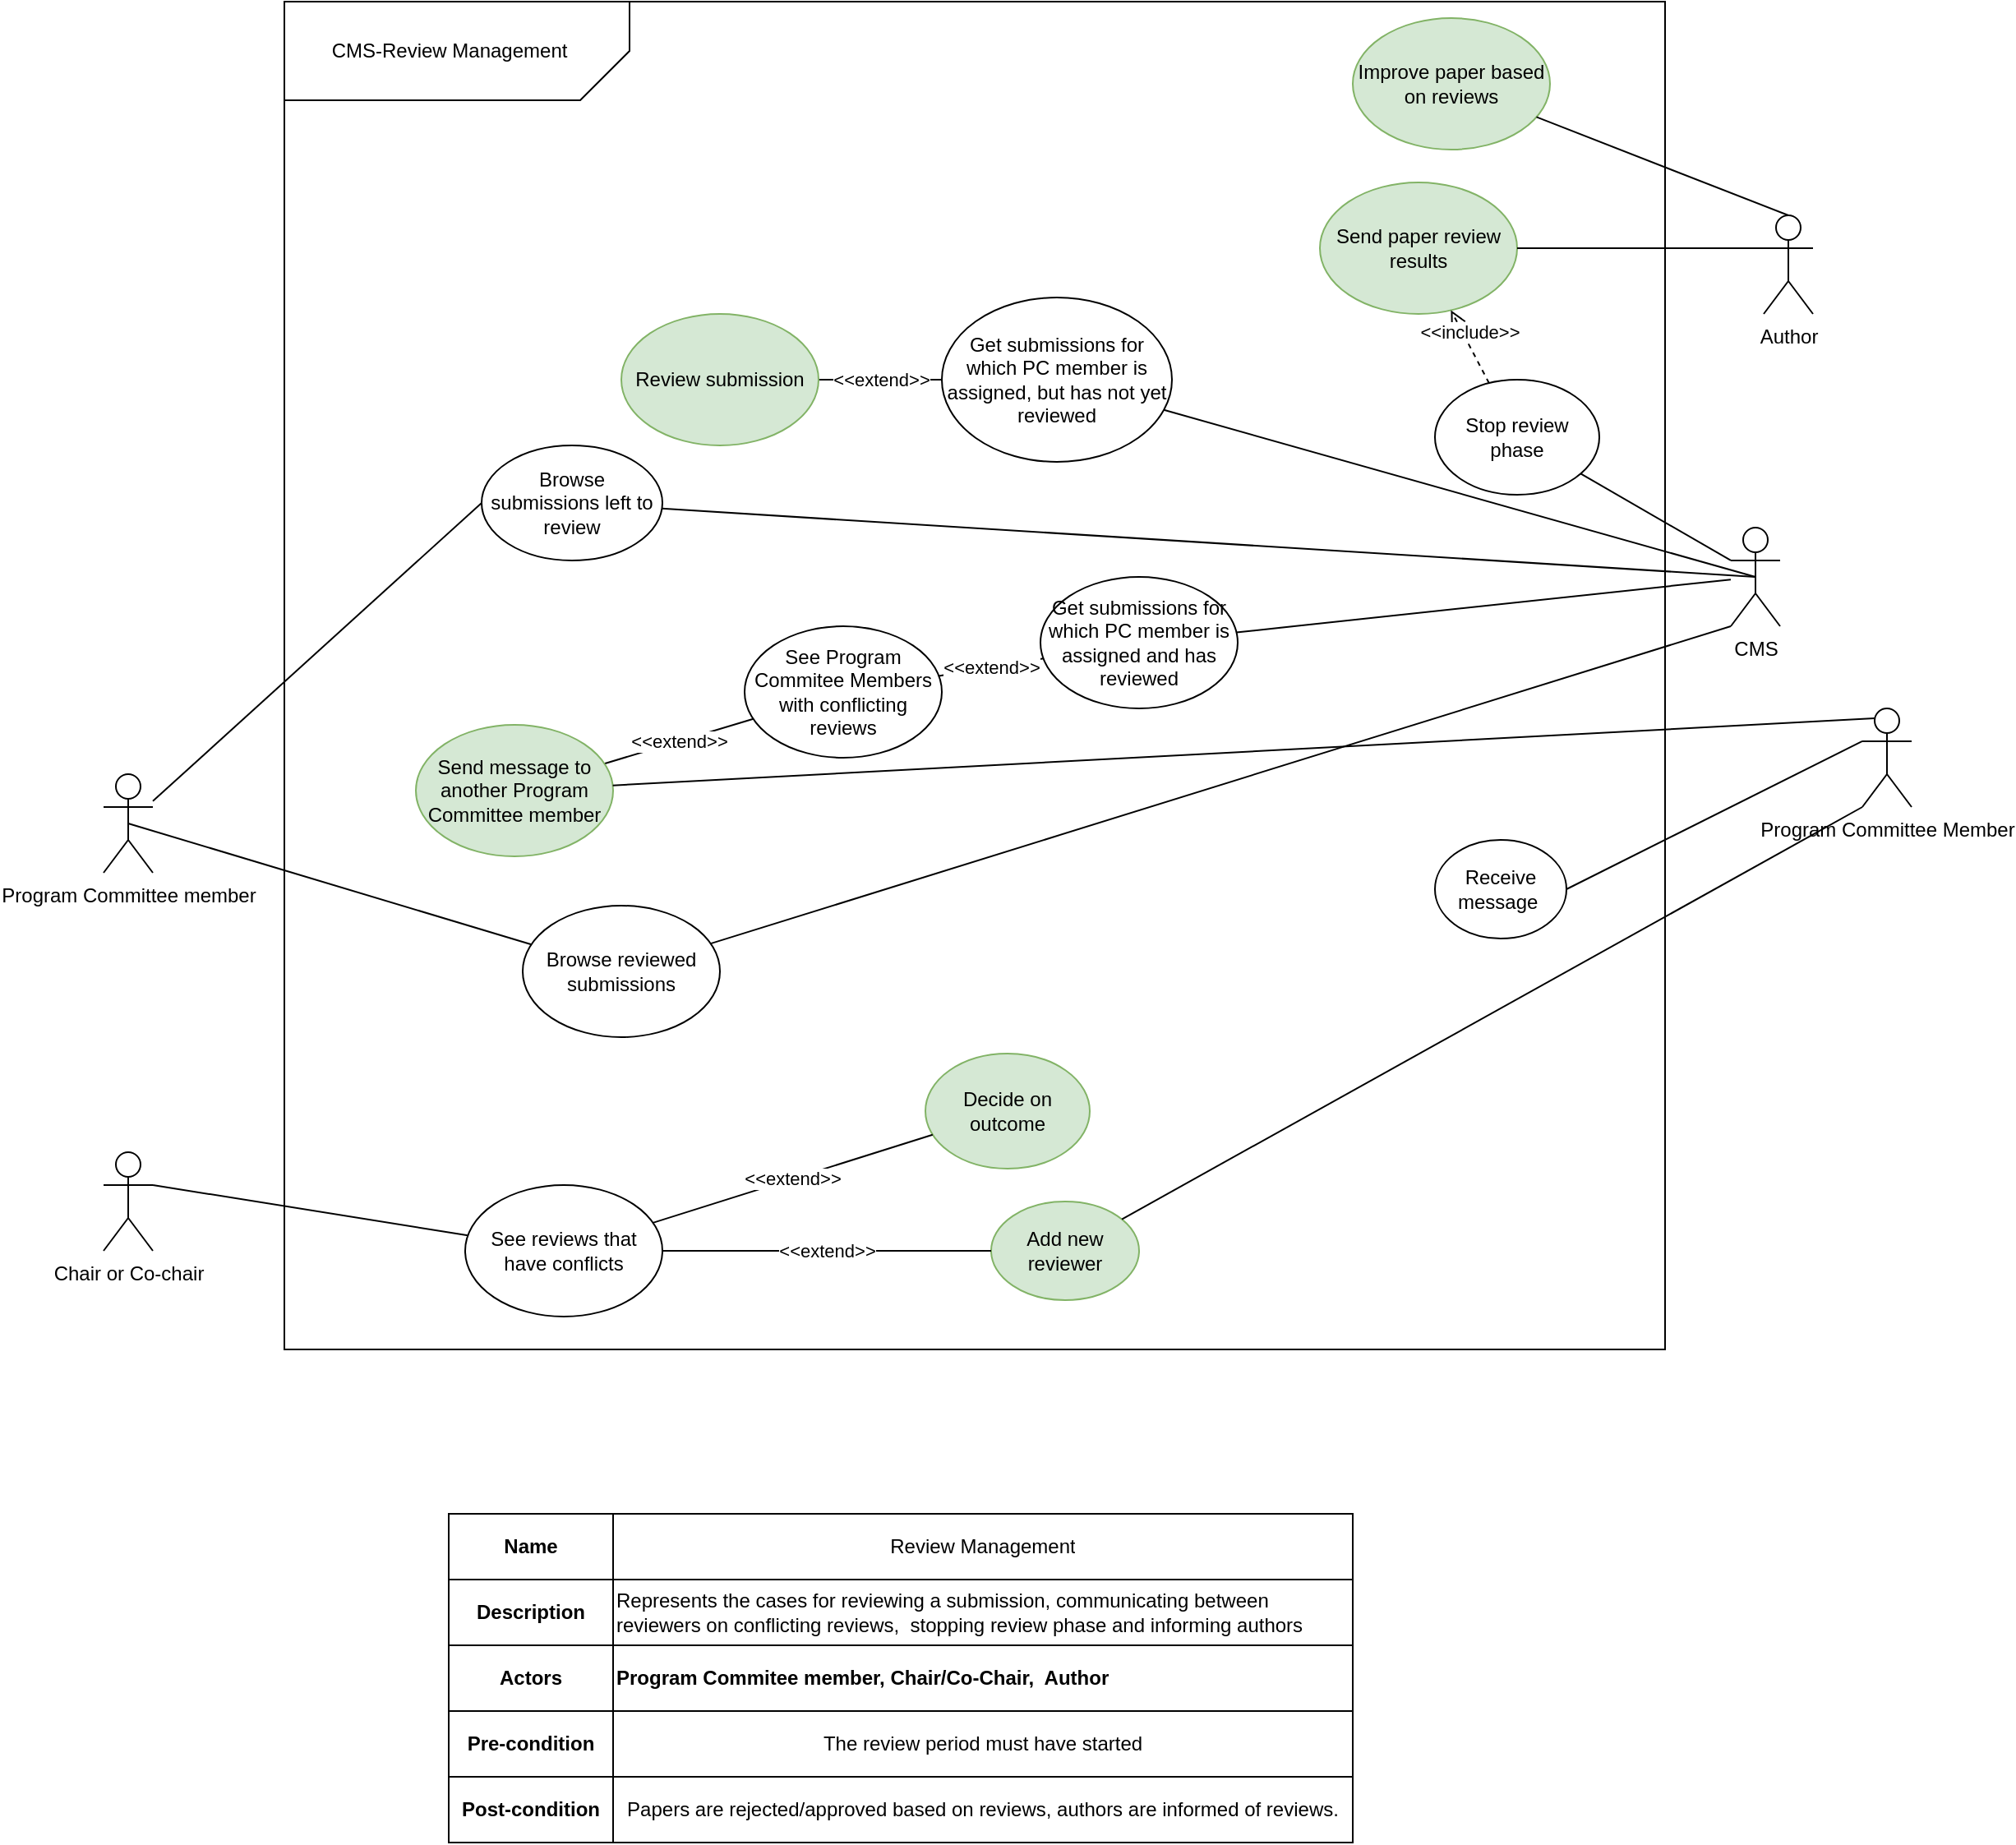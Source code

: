 <mxfile version="14.5.4" type="device"><diagram id="xhvt2LFHJjnRNs5IQC9b" name="Page-1"><mxGraphModel dx="1357" dy="1828" grid="1" gridSize="10" guides="1" tooltips="1" connect="1" arrows="1" fold="1" page="1" pageScale="1" pageWidth="850" pageHeight="1100" math="0" shadow="0"><root><mxCell id="0"/><mxCell id="1" parent="0"/><mxCell id="12" value="" style="rounded=0;whiteSpace=wrap;html=1;" parent="1" vertex="1"><mxGeometry x="220" y="-250" width="840" height="820" as="geometry"/></mxCell><mxCell id="2" value="Chair or Co-chair" style="shape=umlActor;verticalLabelPosition=bottom;verticalAlign=top;html=1;outlineConnect=0;" parent="1" vertex="1"><mxGeometry x="110" y="450" width="30" height="60" as="geometry"/></mxCell><mxCell id="3" value="Program Committee member" style="shape=umlActor;verticalLabelPosition=bottom;verticalAlign=top;html=1;outlineConnect=0;" parent="1" vertex="1"><mxGeometry x="110" y="220" width="30" height="60" as="geometry"/></mxCell><mxCell id="7" value="CMS" style="shape=umlActor;verticalLabelPosition=bottom;verticalAlign=top;html=1;outlineConnect=0;" parent="1" vertex="1"><mxGeometry x="1100" y="70" width="30" height="60" as="geometry"/></mxCell><mxCell id="13" value="Stop review phase" style="ellipse;whiteSpace=wrap;html=1;" parent="1" vertex="1"><mxGeometry x="920" y="-20" width="100" height="70" as="geometry"/></mxCell><mxCell id="16" value="Send paper review results" style="ellipse;whiteSpace=wrap;html=1;fillColor=#d5e8d4;strokeColor=#82b366;" parent="1" vertex="1"><mxGeometry x="850" y="-140" width="120" height="80" as="geometry"/></mxCell><mxCell id="17" value="&amp;lt;&amp;lt;include&amp;gt;&amp;gt;" style="html=1;verticalAlign=bottom;endArrow=open;dashed=1;endSize=8;" parent="1" source="13" target="16" edge="1"><mxGeometry relative="1" as="geometry"><mxPoint x="830" y="340" as="sourcePoint"/><mxPoint x="750" y="340" as="targetPoint"/></mxGeometry></mxCell><mxCell id="18" value="" style="endArrow=none;html=1;entryX=0;entryY=0.333;entryDx=0;entryDy=0;entryPerimeter=0;" parent="1" source="13" target="7" edge="1"><mxGeometry width="50" height="50" relative="1" as="geometry"><mxPoint x="860" y="230" as="sourcePoint"/><mxPoint x="910" y="180" as="targetPoint"/></mxGeometry></mxCell><mxCell id="20" value="" style="endArrow=none;html=1;exitX=0;exitY=0.333;exitDx=0;exitDy=0;exitPerimeter=0;" parent="1" source="38" target="16" edge="1"><mxGeometry width="50" height="50" relative="1" as="geometry"><mxPoint x="410" y="540" as="sourcePoint"/><mxPoint x="460" y="490" as="targetPoint"/></mxGeometry></mxCell><mxCell id="27" value="Program Committee Member" style="shape=umlActor;verticalLabelPosition=bottom;verticalAlign=top;html=1;outlineConnect=0;" parent="1" vertex="1"><mxGeometry x="1180" y="180" width="30" height="60" as="geometry"/></mxCell><mxCell id="29" value="Receive message&amp;nbsp;" style="ellipse;whiteSpace=wrap;html=1;" parent="1" vertex="1"><mxGeometry x="920" y="260" width="80" height="60" as="geometry"/></mxCell><mxCell id="30" value="" style="endArrow=none;html=1;entryX=0;entryY=0.333;entryDx=0;entryDy=0;entryPerimeter=0;exitX=1;exitY=0.5;exitDx=0;exitDy=0;" parent="1" source="29" target="27" edge="1"><mxGeometry width="50" height="50" relative="1" as="geometry"><mxPoint x="1050" y="180" as="sourcePoint"/><mxPoint x="1100" y="130" as="targetPoint"/></mxGeometry></mxCell><mxCell id="31" value="See reviews that have conflicts" style="ellipse;whiteSpace=wrap;html=1;" parent="1" vertex="1"><mxGeometry x="330" y="470" width="120" height="80" as="geometry"/></mxCell><mxCell id="32" value="" style="endArrow=none;html=1;exitX=1;exitY=0.333;exitDx=0;exitDy=0;exitPerimeter=0;" parent="1" source="2" target="31" edge="1"><mxGeometry width="50" height="50" relative="1" as="geometry"><mxPoint x="190" y="120" as="sourcePoint"/><mxPoint x="240" y="70" as="targetPoint"/></mxGeometry></mxCell><mxCell id="33" value="Decide on outcome" style="ellipse;whiteSpace=wrap;html=1;fillColor=#d5e8d4;strokeColor=#82b366;" parent="1" vertex="1"><mxGeometry x="610" y="390" width="100" height="70" as="geometry"/></mxCell><mxCell id="34" value="Add new reviewer" style="ellipse;whiteSpace=wrap;html=1;fillColor=#d5e8d4;strokeColor=#82b366;" parent="1" vertex="1"><mxGeometry x="650" y="480" width="90" height="60" as="geometry"/></mxCell><mxCell id="35" value="&amp;lt;&amp;lt;extend&amp;gt;&amp;gt;" style="endArrow=none;html=1;" parent="1" source="31" target="34" edge="1"><mxGeometry width="50" height="50" relative="1" as="geometry"><mxPoint x="380" y="100" as="sourcePoint"/><mxPoint x="430" y="50" as="targetPoint"/></mxGeometry></mxCell><mxCell id="36" value="&amp;lt;&amp;lt;extend&amp;gt;&amp;gt;" style="endArrow=none;html=1;" parent="1" source="31" target="33" edge="1"><mxGeometry width="50" height="50" relative="1" as="geometry"><mxPoint x="390" y="200" as="sourcePoint"/><mxPoint x="440" y="150" as="targetPoint"/></mxGeometry></mxCell><mxCell id="38" value="Author" style="shape=umlActor;verticalLabelPosition=bottom;verticalAlign=top;html=1;outlineConnect=0;" parent="1" vertex="1"><mxGeometry x="1120" y="-120" width="30" height="60" as="geometry"/></mxCell><mxCell id="39" value="Browse submissions left to review" style="ellipse;whiteSpace=wrap;html=1;" parent="1" vertex="1"><mxGeometry x="340" y="20" width="110" height="70" as="geometry"/></mxCell><mxCell id="44" value="Browse reviewed submissions" style="ellipse;whiteSpace=wrap;html=1;" parent="1" vertex="1"><mxGeometry x="365" y="300" width="120" height="80" as="geometry"/></mxCell><mxCell id="45" value="" style="endArrow=none;html=1;entryX=0;entryY=1;entryDx=0;entryDy=0;entryPerimeter=0;" parent="1" source="34" target="27" edge="1"><mxGeometry width="50" height="50" relative="1" as="geometry"><mxPoint x="710" y="110" as="sourcePoint"/><mxPoint x="760" y="60" as="targetPoint"/></mxGeometry></mxCell><mxCell id="46" value="" style="endArrow=none;html=1;entryX=0.5;entryY=0.5;entryDx=0;entryDy=0;entryPerimeter=0;" parent="1" source="44" target="3" edge="1"><mxGeometry width="50" height="50" relative="1" as="geometry"><mxPoint x="100" y="390" as="sourcePoint"/><mxPoint x="150" y="340" as="targetPoint"/></mxGeometry></mxCell><mxCell id="47" value="See Program Commitee Members with conflicting reviews" style="ellipse;whiteSpace=wrap;html=1;" parent="1" vertex="1"><mxGeometry x="500" y="130" width="120" height="80" as="geometry"/></mxCell><mxCell id="48" value="&amp;lt;&amp;lt;extend&amp;gt;&amp;gt;" style="endArrow=none;html=1;" parent="1" source="115" target="47" edge="1"><mxGeometry width="50" height="50" relative="1" as="geometry"><mxPoint x="450" y="260" as="sourcePoint"/><mxPoint x="700" y="260" as="targetPoint"/></mxGeometry></mxCell><mxCell id="49" value="&amp;lt;&amp;lt;extend&amp;gt;&amp;gt;" style="endArrow=none;html=1;" parent="1" source="47" target="50" edge="1"><mxGeometry width="50" height="50" relative="1" as="geometry"><mxPoint x="570" y="410" as="sourcePoint"/><mxPoint x="820" y="410" as="targetPoint"/></mxGeometry></mxCell><mxCell id="50" value="Send message to another Program Committee member" style="ellipse;whiteSpace=wrap;html=1;fillColor=#d5e8d4;strokeColor=#82b366;" parent="1" vertex="1"><mxGeometry x="300" y="190" width="120" height="80" as="geometry"/></mxCell><mxCell id="51" value="" style="endArrow=none;html=1;entryX=0.25;entryY=0.1;entryDx=0;entryDy=0;entryPerimeter=0;" parent="1" source="50" target="27" edge="1"><mxGeometry width="50" height="50" relative="1" as="geometry"><mxPoint x="460" y="330" as="sourcePoint"/><mxPoint x="510" y="280" as="targetPoint"/></mxGeometry></mxCell><mxCell id="52" value="" style="endArrow=none;html=1;entryX=0;entryY=0.5;entryDx=0;entryDy=0;" parent="1" source="3" target="39" edge="1"><mxGeometry width="50" height="50" relative="1" as="geometry"><mxPoint x="141" y="256.375" as="sourcePoint"/><mxPoint x="280.262" y="315.562" as="targetPoint"/></mxGeometry></mxCell><mxCell id="54" value="&amp;lt;&amp;lt;extend&amp;gt;&amp;gt;" style="endArrow=none;html=1;" parent="1" source="110" target="55" edge="1"><mxGeometry width="50" height="50" relative="1" as="geometry"><mxPoint x="190" y="170" as="sourcePoint"/><mxPoint x="500" y="320" as="targetPoint"/></mxGeometry></mxCell><mxCell id="55" value="Review submission" style="ellipse;whiteSpace=wrap;html=1;fillColor=#d5e8d4;strokeColor=#82b366;" parent="1" vertex="1"><mxGeometry x="425" y="-60" width="120" height="80" as="geometry"/></mxCell><mxCell id="85" value="" style="shape=table;html=1;whiteSpace=wrap;startSize=0;container=1;collapsible=0;childLayout=tableLayout;" parent="1" vertex="1"><mxGeometry x="320" y="670" width="550" height="200" as="geometry"/></mxCell><mxCell id="86" value="" style="shape=partialRectangle;html=1;whiteSpace=wrap;collapsible=0;dropTarget=0;pointerEvents=0;fillColor=none;top=0;left=0;bottom=0;right=0;points=[[0,0.5],[1,0.5]];portConstraint=eastwest;" parent="85" vertex="1"><mxGeometry width="550" height="40" as="geometry"/></mxCell><mxCell id="87" value="&lt;b&gt;Name&lt;/b&gt;" style="shape=partialRectangle;html=1;whiteSpace=wrap;connectable=0;overflow=hidden;fillColor=none;top=0;left=0;bottom=0;right=0;" parent="86" vertex="1"><mxGeometry width="100" height="40" as="geometry"/></mxCell><mxCell id="88" value="Review Management" style="shape=partialRectangle;html=1;whiteSpace=wrap;connectable=0;overflow=hidden;fillColor=none;top=0;left=0;bottom=0;right=0;" parent="86" vertex="1"><mxGeometry x="100" width="450" height="40" as="geometry"/></mxCell><mxCell id="89" value="" style="shape=partialRectangle;html=1;whiteSpace=wrap;collapsible=0;dropTarget=0;pointerEvents=0;fillColor=none;top=0;left=0;bottom=0;right=0;points=[[0,0.5],[1,0.5]];portConstraint=eastwest;" parent="85" vertex="1"><mxGeometry y="40" width="550" height="40" as="geometry"/></mxCell><mxCell id="90" value="&lt;b&gt;Description&lt;/b&gt;" style="shape=partialRectangle;html=1;whiteSpace=wrap;connectable=0;overflow=hidden;fillColor=none;top=0;left=0;bottom=0;right=0;" parent="89" vertex="1"><mxGeometry width="100" height="40" as="geometry"/></mxCell><mxCell id="91" value="Represents the cases for reviewing a submission, communicating between reviewers on conflicting reviews,&amp;nbsp; stopping review phase and informing authors" style="shape=partialRectangle;html=1;whiteSpace=wrap;connectable=0;overflow=hidden;fillColor=none;top=0;left=0;bottom=0;right=0;align=left;" parent="89" vertex="1"><mxGeometry x="100" width="450" height="40" as="geometry"/></mxCell><mxCell id="92" value="" style="shape=partialRectangle;html=1;whiteSpace=wrap;collapsible=0;dropTarget=0;pointerEvents=0;fillColor=none;top=0;left=0;bottom=0;right=0;points=[[0,0.5],[1,0.5]];portConstraint=eastwest;" parent="85" vertex="1"><mxGeometry y="80" width="550" height="40" as="geometry"/></mxCell><mxCell id="93" value="&lt;b&gt;Actors&lt;/b&gt;" style="shape=partialRectangle;html=1;whiteSpace=wrap;connectable=0;overflow=hidden;fillColor=none;top=0;left=0;bottom=0;right=0;" parent="92" vertex="1"><mxGeometry width="100" height="40" as="geometry"/></mxCell><mxCell id="94" value="&lt;b&gt;Program Commitee member, Chair/Co-Chair,&amp;nbsp; Author&lt;/b&gt;" style="shape=partialRectangle;html=1;whiteSpace=wrap;connectable=0;overflow=hidden;fillColor=none;top=0;left=0;bottom=0;right=0;align=left;" parent="92" vertex="1"><mxGeometry x="100" width="450" height="40" as="geometry"/></mxCell><mxCell id="95" value="" style="shape=partialRectangle;html=1;whiteSpace=wrap;collapsible=0;dropTarget=0;pointerEvents=0;fillColor=none;top=0;left=0;bottom=0;right=0;points=[[0,0.5],[1,0.5]];portConstraint=eastwest;" parent="85" vertex="1"><mxGeometry y="120" width="550" height="40" as="geometry"/></mxCell><mxCell id="96" value="&lt;b&gt;Pre-condition&lt;/b&gt;" style="shape=partialRectangle;html=1;whiteSpace=wrap;connectable=0;overflow=hidden;fillColor=none;top=0;left=0;bottom=0;right=0;" parent="95" vertex="1"><mxGeometry width="100" height="40" as="geometry"/></mxCell><mxCell id="97" value="The review period must have started" style="shape=partialRectangle;html=1;whiteSpace=wrap;connectable=0;overflow=hidden;fillColor=none;top=0;left=0;bottom=0;right=0;" parent="95" vertex="1"><mxGeometry x="100" width="450" height="40" as="geometry"/></mxCell><mxCell id="98" value="" style="shape=partialRectangle;html=1;whiteSpace=wrap;collapsible=0;dropTarget=0;pointerEvents=0;fillColor=none;top=0;left=0;bottom=0;right=0;points=[[0,0.5],[1,0.5]];portConstraint=eastwest;" parent="85" vertex="1"><mxGeometry y="160" width="550" height="40" as="geometry"/></mxCell><mxCell id="99" value="&lt;b&gt;Post-condition&lt;/b&gt;" style="shape=partialRectangle;html=1;whiteSpace=wrap;connectable=0;overflow=hidden;fillColor=none;top=0;left=0;bottom=0;right=0;" parent="98" vertex="1"><mxGeometry width="100" height="40" as="geometry"/></mxCell><mxCell id="100" value="Papers are rejected/approved based on reviews, authors are informed of reviews." style="shape=partialRectangle;html=1;whiteSpace=wrap;connectable=0;overflow=hidden;fillColor=none;top=0;left=0;bottom=0;right=0;" parent="98" vertex="1"><mxGeometry x="100" width="450" height="40" as="geometry"/></mxCell><mxCell id="102" value="" style="shape=card;whiteSpace=wrap;html=1;rotation=-180;" parent="1" vertex="1"><mxGeometry x="220" y="-250" width="210" height="60" as="geometry"/></mxCell><mxCell id="104" value="CMS-Review Management" style="text;html=1;align=center;verticalAlign=middle;resizable=0;points=[];autosize=1;" parent="1" vertex="1"><mxGeometry x="240" y="-230" width="160" height="20" as="geometry"/></mxCell><mxCell id="106" value="" style="endArrow=none;html=1;entryX=0.5;entryY=0.5;entryDx=0;entryDy=0;entryPerimeter=0;" parent="1" source="39" target="7" edge="1"><mxGeometry width="50" height="50" relative="1" as="geometry"><mxPoint x="690" y="330" as="sourcePoint"/><mxPoint x="1110" y="240" as="targetPoint"/></mxGeometry></mxCell><mxCell id="109" value="" style="endArrow=none;html=1;entryX=0.5;entryY=0.5;entryDx=0;entryDy=0;entryPerimeter=0;" parent="1" source="110" target="7" edge="1"><mxGeometry width="50" height="50" relative="1" as="geometry"><mxPoint x="1090" y="113" as="sourcePoint"/><mxPoint x="980" y="80" as="targetPoint"/></mxGeometry></mxCell><mxCell id="110" value="Get submissions for which PC member is assigned, but has not yet reviewed" style="ellipse;whiteSpace=wrap;html=1;" parent="1" vertex="1"><mxGeometry x="620" y="-70" width="140" height="100" as="geometry"/></mxCell><mxCell id="113" value="" style="endArrow=none;html=1;entryX=0;entryY=1;entryDx=0;entryDy=0;entryPerimeter=0;" parent="1" source="44" target="7" edge="1"><mxGeometry width="50" height="50" relative="1" as="geometry"><mxPoint x="80" y="420" as="sourcePoint"/><mxPoint x="130" y="370" as="targetPoint"/></mxGeometry></mxCell><mxCell id="115" value="Get submissions for which PC member is assigned and has reviewed" style="ellipse;whiteSpace=wrap;html=1;" parent="1" vertex="1"><mxGeometry x="680" y="100" width="120" height="80" as="geometry"/></mxCell><mxCell id="116" value="" style="endArrow=none;html=1;" parent="1" source="115" target="7" edge="1"><mxGeometry width="50" height="50" relative="1" as="geometry"><mxPoint x="1320" y="10" as="sourcePoint"/><mxPoint x="1370" y="-40" as="targetPoint"/></mxGeometry></mxCell><mxCell id="117" value="Improve paper based on reviews" style="ellipse;whiteSpace=wrap;html=1;fillColor=#d5e8d4;strokeColor=#82b366;" parent="1" vertex="1"><mxGeometry x="870" y="-240" width="120" height="80" as="geometry"/></mxCell><mxCell id="118" value="" style="endArrow=none;html=1;exitX=0.5;exitY=0;exitDx=0;exitDy=0;exitPerimeter=0;" parent="1" source="38" target="117" edge="1"><mxGeometry width="50" height="50" relative="1" as="geometry"><mxPoint x="1180" y="-170" as="sourcePoint"/><mxPoint x="1230" y="-220" as="targetPoint"/></mxGeometry></mxCell></root></mxGraphModel></diagram></mxfile>